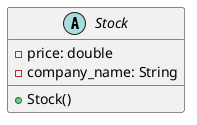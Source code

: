 @startuml funs-amentas-uml

abstract class Stock{
    -price: double
    -company_name: String

    +Stock()
}


@enduml